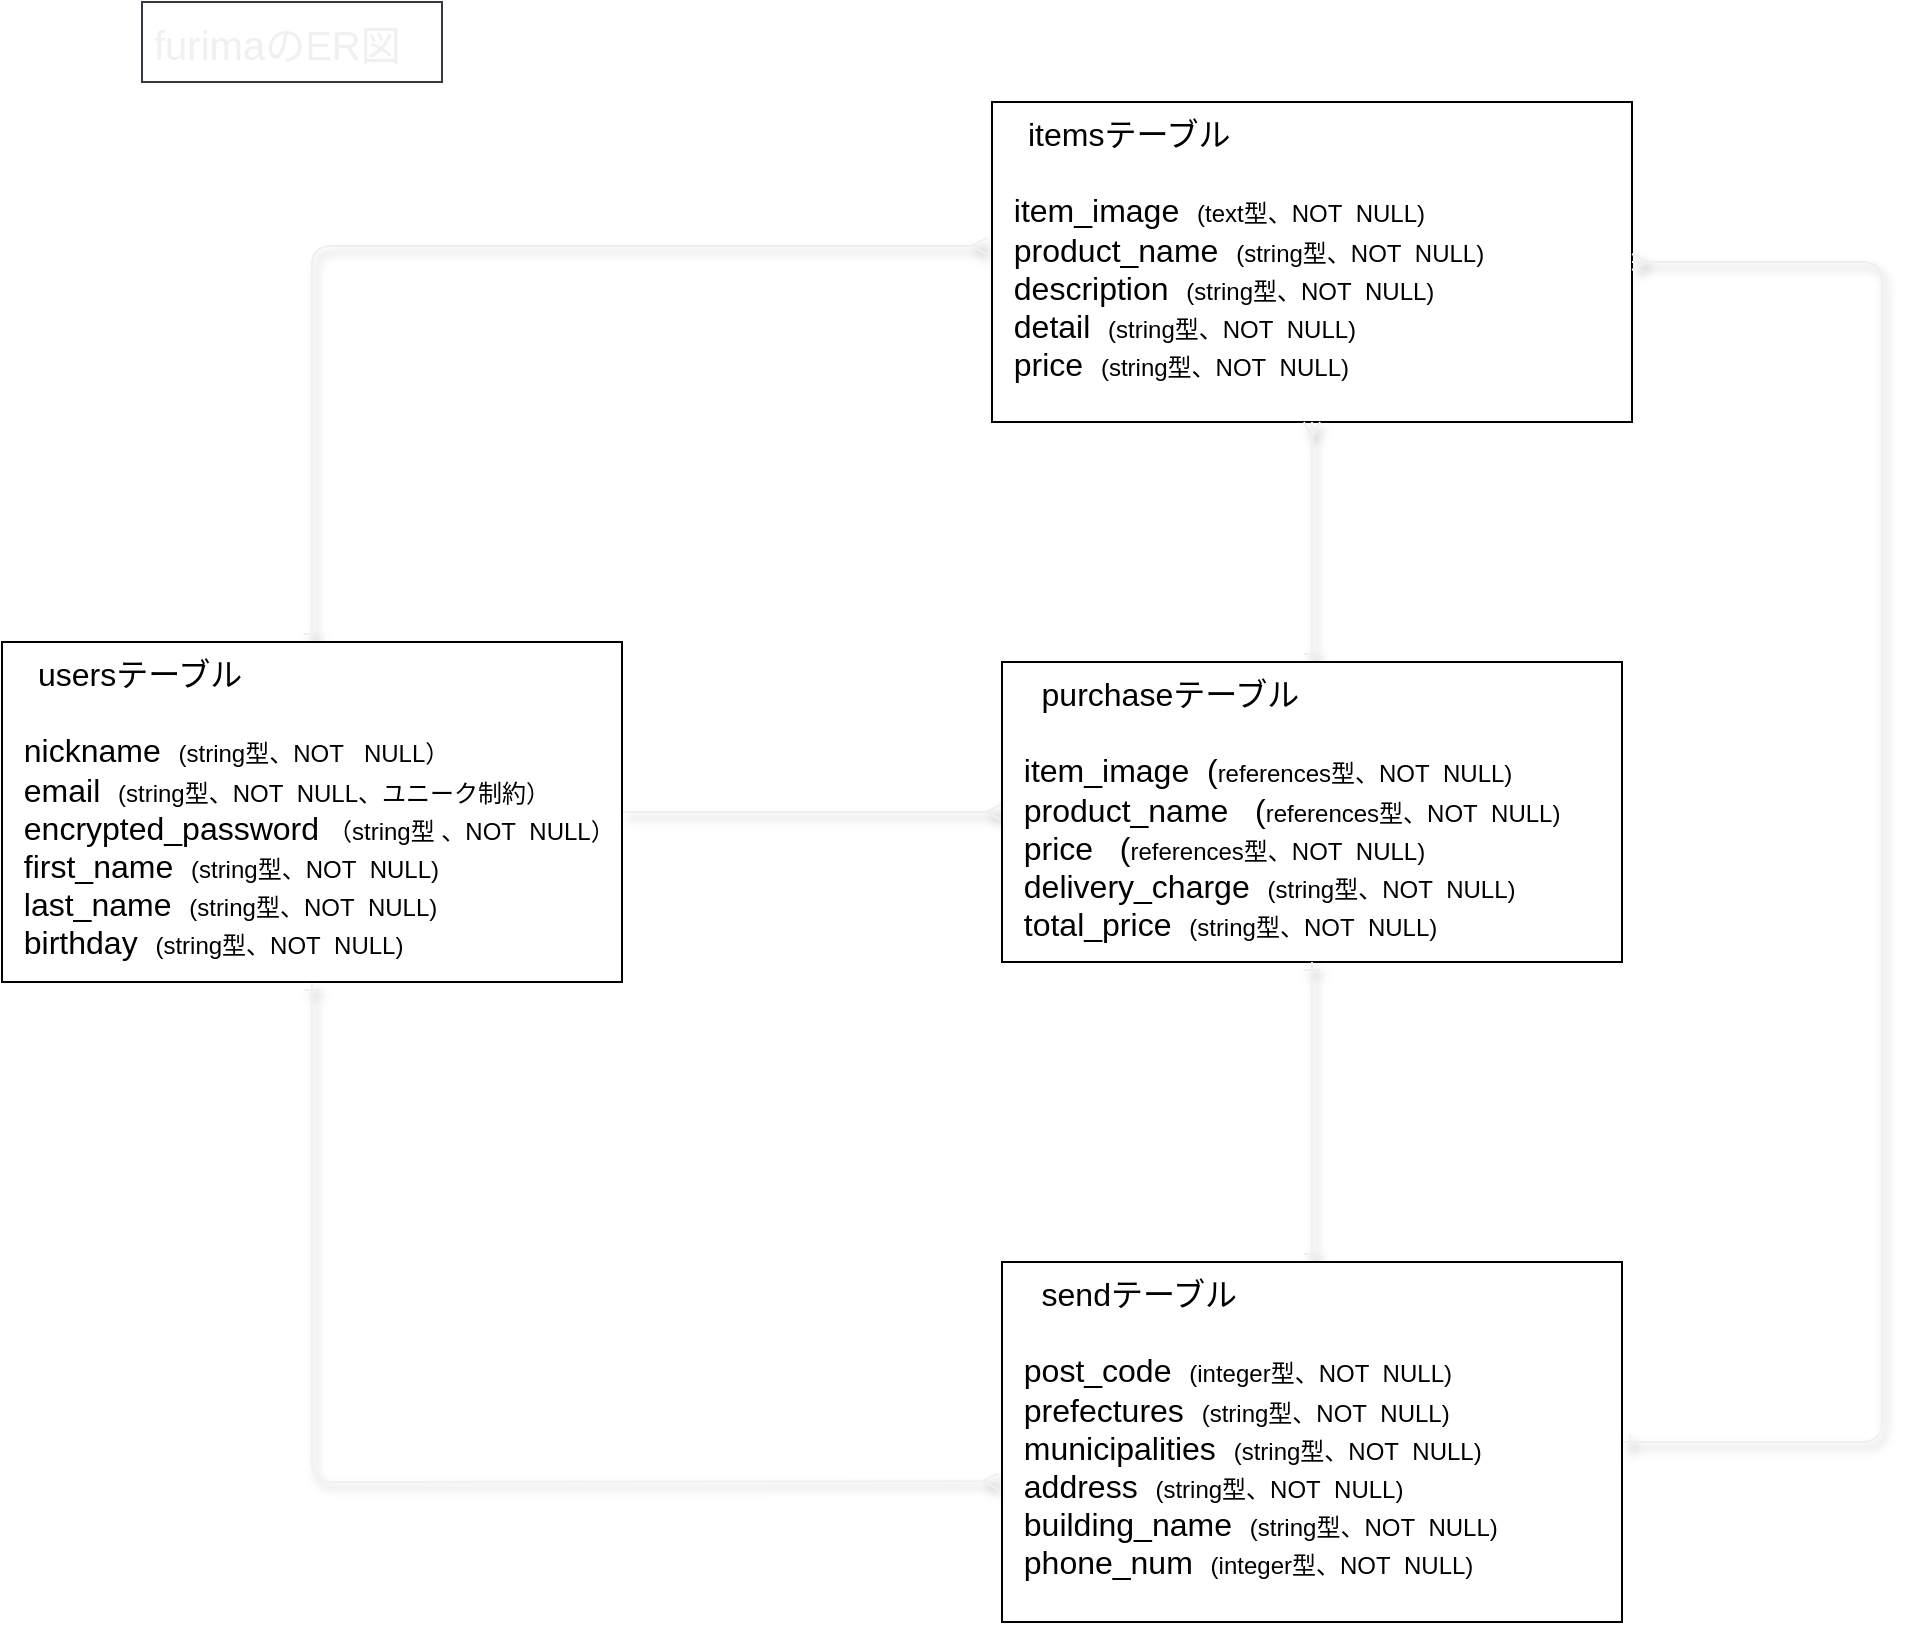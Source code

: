 <mxfile>
    <diagram id="Np2Hj9O0chCt1lIOET-2" name="ページ1">
        <mxGraphModel dx="394" dy="813" grid="1" gridSize="10" guides="1" tooltips="1" connect="1" arrows="1" fold="1" page="1" pageScale="1" pageWidth="827" pageHeight="1169" math="0" shadow="0">
            <root>
                <mxCell id="0"/>
                <mxCell id="1" parent="0"/>
                <mxCell id="99" value="furimaのER図" style="text;spacingLeft=4;spacingRight=4;overflow=hidden;rotatable=0;points=[[0,0.5],[1,0.5]];portConstraint=eastwest;fontSize=20;verticalAlign=middle;fillColor=none;strokeColor=#36393d;fontColor=#F0F0F0;" parent="1" vertex="1">
                    <mxGeometry x="80" y="80" width="150" height="40" as="geometry"/>
                </mxCell>
                <mxCell id="142" style="edgeStyle=none;html=1;entryX=-0.008;entryY=0.45;entryDx=0;entryDy=0;entryPerimeter=0;shadow=1;fontFamily=Helvetica;fontSize=12;endArrow=ERmany;endFill=0;strokeWidth=1;strokeColor=#F0F0F0;startArrow=ERone;startFill=0;" edge="1" parent="1" source="100" target="114">
                    <mxGeometry relative="1" as="geometry">
                        <Array as="points">
                            <mxPoint x="165" y="202"/>
                        </Array>
                    </mxGeometry>
                </mxCell>
                <mxCell id="145" style="edgeStyle=none;html=1;entryX=0;entryY=0.5;entryDx=0;entryDy=0;shadow=1;strokeColor=#F0F0F0;strokeWidth=1;fontFamily=Helvetica;fontSize=12;endArrow=ERmany;endFill=0;" edge="1" parent="1" source="100" target="116">
                    <mxGeometry relative="1" as="geometry"/>
                </mxCell>
                <mxCell id="146" style="edgeStyle=none;html=1;shadow=1;strokeColor=#F0F0F0;strokeWidth=1;fontFamily=Helvetica;fontSize=12;endArrow=ERmany;endFill=0;entryX=-0.006;entryY=0.609;entryDx=0;entryDy=0;entryPerimeter=0;startArrow=ERone;startFill=0;" edge="1" parent="1" source="100" target="117">
                    <mxGeometry relative="1" as="geometry">
                        <mxPoint x="500" y="820" as="targetPoint"/>
                        <Array as="points">
                            <mxPoint x="165" y="820"/>
                        </Array>
                    </mxGeometry>
                </mxCell>
                <mxCell id="100" value="　usersテーブル&lt;br&gt;&lt;br&gt;&amp;nbsp; nickname&amp;nbsp; &lt;font style=&quot;font-size: 12px;&quot;&gt;(string型、NOT&amp;nbsp; &amp;nbsp;NULL）&lt;/font&gt;&lt;br&gt;&amp;nbsp; email&amp;nbsp;&amp;nbsp;&lt;span style=&quot;font-size: 12px;&quot;&gt;(string型、NOT&amp;nbsp; NULL、ユニーク制約）&lt;/span&gt;&lt;br&gt;&amp;nbsp; encrypted_password&amp;nbsp;&lt;font style=&quot;font-size: 12px;&quot;&gt;（string型 、NOT&amp;nbsp; NULL）&lt;/font&gt;&lt;br&gt;&amp;nbsp; first_name&amp;nbsp; &lt;font style=&quot;font-size: 12px;&quot;&gt;(string型、NOT&amp;nbsp; NULL)&lt;/font&gt;&lt;br&gt;&amp;nbsp; last_name&amp;nbsp; &lt;font style=&quot;font-size: 12px;&quot;&gt;(string型、NOT&amp;nbsp; NULL)&lt;/font&gt;&lt;br&gt;&amp;nbsp; birthday&amp;nbsp; &lt;font style=&quot;font-size: 12px;&quot;&gt;(string型、NOT&amp;nbsp; NULL)&lt;/font&gt;" style="rounded=0;whiteSpace=wrap;html=1;fontSize=16;align=left;verticalAlign=top;direction=west;" parent="1" vertex="1">
                    <mxGeometry x="10" y="400" width="310" height="170" as="geometry"/>
                </mxCell>
                <mxCell id="114" value="　itemsテーブル&lt;br&gt;&lt;br&gt;&amp;nbsp; item_image&amp;nbsp; &lt;font style=&quot;font-size: 12px;&quot;&gt;(text型、NOT&amp;nbsp; NULL)&lt;/font&gt;&lt;br&gt;&amp;nbsp; product_name&amp;nbsp; &lt;font style=&quot;font-size: 12px;&quot;&gt;(string型、NOT&amp;nbsp; NULL)&lt;/font&gt;&lt;br&gt;&amp;nbsp; description&amp;nbsp; &lt;font style=&quot;font-size: 12px;&quot;&gt;(string型、NOT&amp;nbsp; NULL)&lt;/font&gt;&lt;br&gt;&amp;nbsp; detail&amp;nbsp; &lt;font style=&quot;font-size: 12px;&quot;&gt;(string型、NOT&amp;nbsp; NULL)&lt;/font&gt;&lt;br&gt;&amp;nbsp; price&amp;nbsp; &lt;font style=&quot;font-size: 12px;&quot;&gt;(string型、NOT&amp;nbsp; NULL)&lt;/font&gt;&lt;br&gt;&amp;nbsp;&amp;nbsp;" style="rounded=0;whiteSpace=wrap;html=1;fontSize=16;align=left;verticalAlign=top;" vertex="1" parent="1">
                    <mxGeometry x="505" y="130" width="320" height="160" as="geometry"/>
                </mxCell>
                <mxCell id="149" style="edgeStyle=none;html=1;entryX=0.5;entryY=1;entryDx=0;entryDy=0;shadow=1;strokeColor=#F0F0F0;strokeWidth=1;fontFamily=Helvetica;fontSize=12;fontColor=#F0F0F0;endArrow=ERmany;endFill=0;startArrow=ERone;startFill=0;" edge="1" parent="1" source="116" target="114">
                    <mxGeometry relative="1" as="geometry"/>
                </mxCell>
                <mxCell id="116" value="&amp;nbsp; &amp;nbsp; purchaseテーブル&lt;br&gt;&lt;br&gt;&amp;nbsp; item_image&amp;nbsp; (&lt;font style=&quot;font-size: 12px;&quot;&gt;references型、NOT&amp;nbsp; NULL)&lt;/font&gt;&lt;br&gt;&amp;nbsp; product_name&amp;nbsp;&amp;nbsp;&amp;nbsp;(&lt;font style=&quot;font-size: 12px;&quot;&gt;references型、NOT&amp;nbsp; NULL)&lt;/font&gt;&lt;br&gt;&amp;nbsp; price&amp;nbsp;&amp;nbsp;&amp;nbsp;(&lt;font style=&quot;font-size: 12px;&quot;&gt;references型、NOT&amp;nbsp; NULL)&lt;/font&gt;&lt;br&gt;&amp;nbsp; delivery_charge&amp;nbsp;&amp;nbsp;&lt;font style=&quot;font-size: 12px;&quot;&gt;(string型、NOT&amp;nbsp; NULL)&lt;/font&gt;&lt;br&gt;&amp;nbsp; total_price&amp;nbsp;&amp;nbsp;&lt;font style=&quot;font-size: 12px;&quot;&gt;(string型、NOT&amp;nbsp; NULL)&lt;/font&gt;&lt;br&gt;&amp;nbsp;&amp;nbsp;" style="rounded=0;whiteSpace=wrap;html=1;fontSize=16;align=left;verticalAlign=top;" vertex="1" parent="1">
                    <mxGeometry x="510" y="410" width="310" height="150" as="geometry"/>
                </mxCell>
                <mxCell id="148" style="edgeStyle=none;html=1;entryX=1;entryY=0.5;entryDx=0;entryDy=0;shadow=1;strokeColor=#F0F0F0;strokeWidth=1;fontFamily=Helvetica;fontSize=12;fontColor=#F0F0F0;endArrow=ERmany;endFill=0;startArrow=ERone;startFill=0;" edge="1" parent="1" source="117" target="114">
                    <mxGeometry relative="1" as="geometry">
                        <Array as="points">
                            <mxPoint x="950" y="800"/>
                            <mxPoint x="950" y="210"/>
                        </Array>
                    </mxGeometry>
                </mxCell>
                <mxCell id="151" style="edgeStyle=none;html=1;entryX=0.5;entryY=1;entryDx=0;entryDy=0;shadow=1;strokeColor=#F0F0F0;strokeWidth=1;fontFamily=Helvetica;fontSize=12;fontColor=#F0F0F0;endArrow=ERone;endFill=0;startArrow=ERone;startFill=0;" edge="1" parent="1" source="117" target="116">
                    <mxGeometry relative="1" as="geometry"/>
                </mxCell>
                <mxCell id="117" value="&amp;nbsp; &amp;nbsp; sendテーブル&lt;br&gt;&lt;br&gt;&amp;nbsp; post_code&amp;nbsp;&amp;nbsp;&lt;font style=&quot;font-size: 12px;&quot;&gt;(integer型、NOT&amp;nbsp; NULL)&lt;/font&gt;&lt;br&gt;&amp;nbsp; prefectures&amp;nbsp;&amp;nbsp;&lt;font style=&quot;font-size: 12px;&quot;&gt;(string型、NOT&amp;nbsp; NULL)&lt;/font&gt;&lt;br&gt;&amp;nbsp; municipalities&amp;nbsp;&amp;nbsp;&lt;font style=&quot;font-size: 12px;&quot;&gt;(string型、NOT&amp;nbsp; NULL)&lt;/font&gt;&lt;br&gt;&amp;nbsp; address&amp;nbsp;&amp;nbsp;&lt;font style=&quot;font-size: 12px;&quot;&gt;(string型、NOT&amp;nbsp; NULL)&lt;/font&gt;&lt;br&gt;&amp;nbsp; building_name&amp;nbsp;&amp;nbsp;&lt;font style=&quot;font-size: 12px;&quot;&gt;(string型、NOT&amp;nbsp; NULL)&lt;/font&gt;&lt;br&gt;&amp;nbsp; phone_num&amp;nbsp;&amp;nbsp;&lt;font style=&quot;font-size: 12px;&quot;&gt;(integer型、NOT&amp;nbsp; NULL)&lt;/font&gt;" style="rounded=0;whiteSpace=wrap;html=1;fontSize=16;align=left;verticalAlign=top;" vertex="1" parent="1">
                    <mxGeometry x="510" y="710" width="310" height="180" as="geometry"/>
                </mxCell>
            </root>
        </mxGraphModel>
    </diagram>
</mxfile>